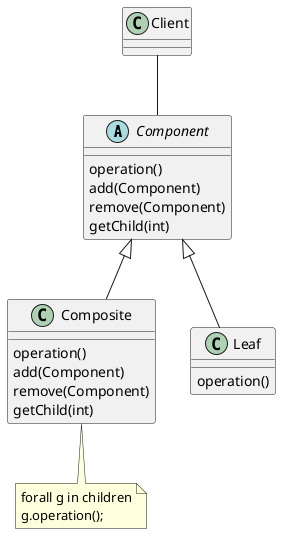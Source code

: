 @startuml

abstract class Component {
	{method} operation()
	{method} add(Component)
	{method} remove(Component)
	{method} getChild(int)
}

class Composite {
	{method} operation()
	{method} add(Component)
	{method} remove(Component)
	{method} getChild(int)
}

class Leaf {
	{method} operation()
}

note "forall g in children\ng.operation();" as N1

Composite .. N1
Component <|-- Leaf
Component <|-- Composite
Client -- Component

@enduml

